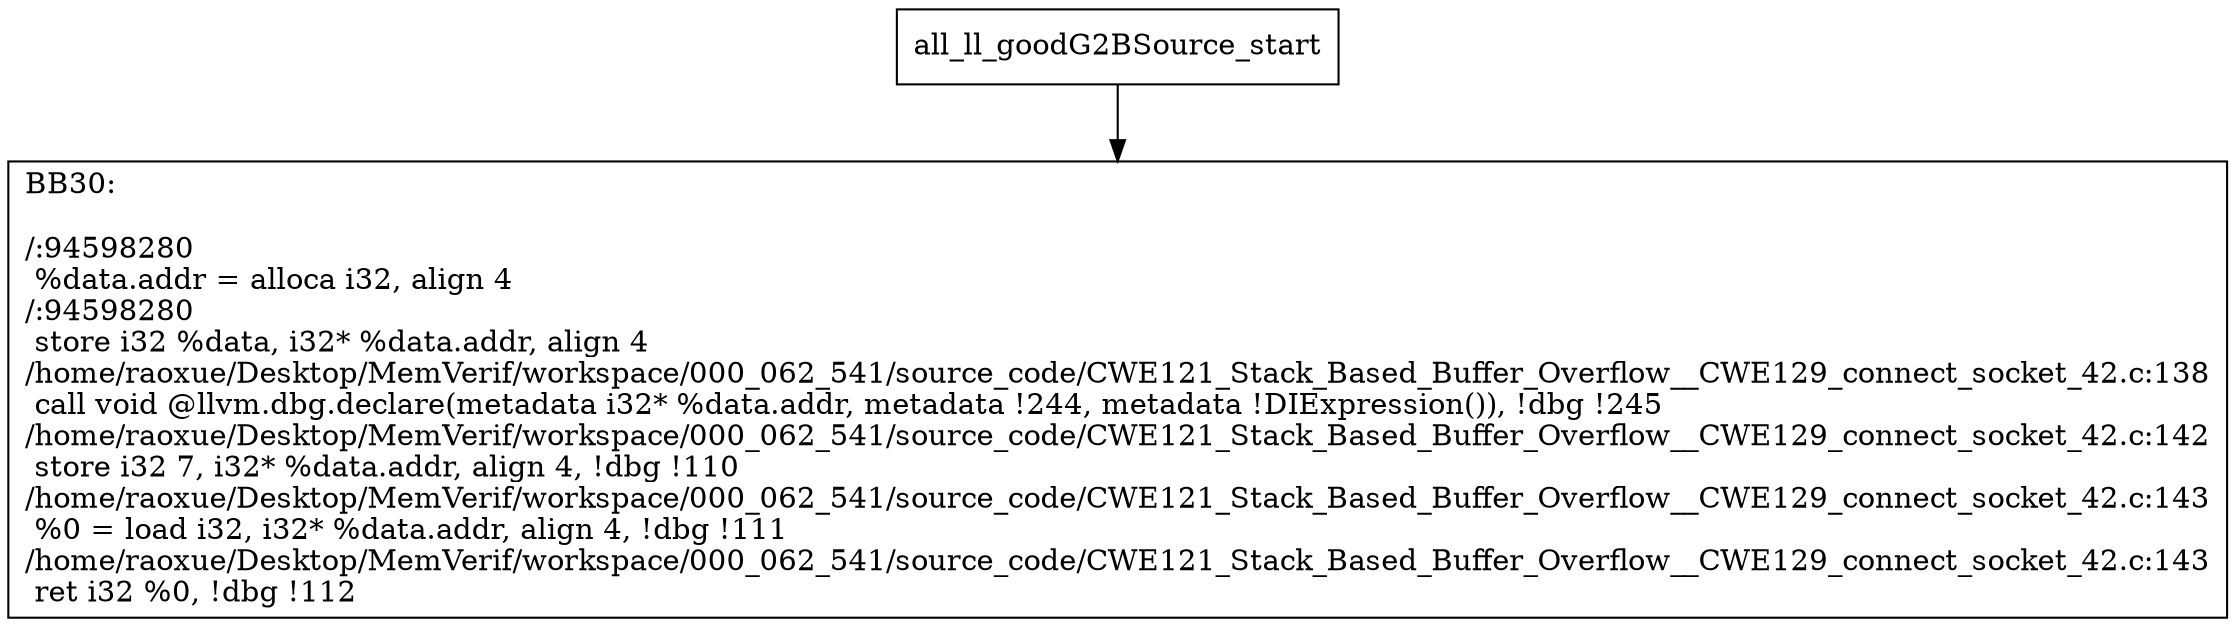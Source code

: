 digraph "CFG for'all_ll_goodG2BSource' function" {
	BBall_ll_goodG2BSource_start[shape=record,label="{all_ll_goodG2BSource_start}"];
	BBall_ll_goodG2BSource_start-> all_ll_goodG2BSourceBB30;
	all_ll_goodG2BSourceBB30 [shape=record, label="{BB30:\l\l/:94598280\l
  %data.addr = alloca i32, align 4\l
/:94598280\l
  store i32 %data, i32* %data.addr, align 4\l
/home/raoxue/Desktop/MemVerif/workspace/000_062_541/source_code/CWE121_Stack_Based_Buffer_Overflow__CWE129_connect_socket_42.c:138\l
  call void @llvm.dbg.declare(metadata i32* %data.addr, metadata !244, metadata !DIExpression()), !dbg !245\l
/home/raoxue/Desktop/MemVerif/workspace/000_062_541/source_code/CWE121_Stack_Based_Buffer_Overflow__CWE129_connect_socket_42.c:142\l
  store i32 7, i32* %data.addr, align 4, !dbg !110\l
/home/raoxue/Desktop/MemVerif/workspace/000_062_541/source_code/CWE121_Stack_Based_Buffer_Overflow__CWE129_connect_socket_42.c:143\l
  %0 = load i32, i32* %data.addr, align 4, !dbg !111\l
/home/raoxue/Desktop/MemVerif/workspace/000_062_541/source_code/CWE121_Stack_Based_Buffer_Overflow__CWE129_connect_socket_42.c:143\l
  ret i32 %0, !dbg !112\l
}"];
}
